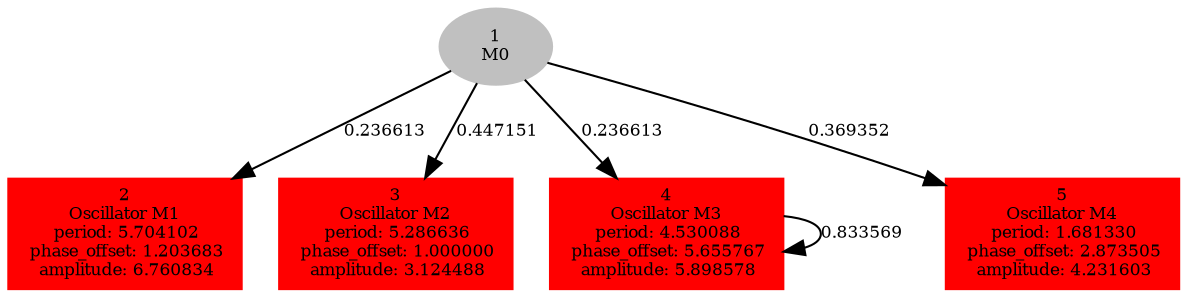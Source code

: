  digraph g{ forcelabels=true;
1[label=<1<BR/>M0>,color="grey",style=filled,fontsize=8];
2 [label=<2<BR />Oscillator M1<BR /> period: 5.704102<BR /> phase_offset: 1.203683<BR /> amplitude: 6.760834>, shape=box,color=red,style=filled,fontsize=8];3 [label=<3<BR />Oscillator M2<BR /> period: 5.286636<BR /> phase_offset: 1.000000<BR /> amplitude: 3.124488>, shape=box,color=red,style=filled,fontsize=8];4 [label=<4<BR />Oscillator M3<BR /> period: 4.530088<BR /> phase_offset: 5.655767<BR /> amplitude: 5.898578>, shape=box,color=red,style=filled,fontsize=8];5 [label=<5<BR />Oscillator M4<BR /> period: 1.681330<BR /> phase_offset: 2.873505<BR /> amplitude: 4.231603>, shape=box,color=red,style=filled,fontsize=8];1 -> 2[label="0.236613 ",fontsize="8"];
1 -> 3[label="0.447151 ",fontsize="8"];
1 -> 4[label="0.236613 ",fontsize="8"];
1 -> 5[label="0.369352 ",fontsize="8"];
4 -> 4[label="0.833569 ",fontsize="8"];
 }
